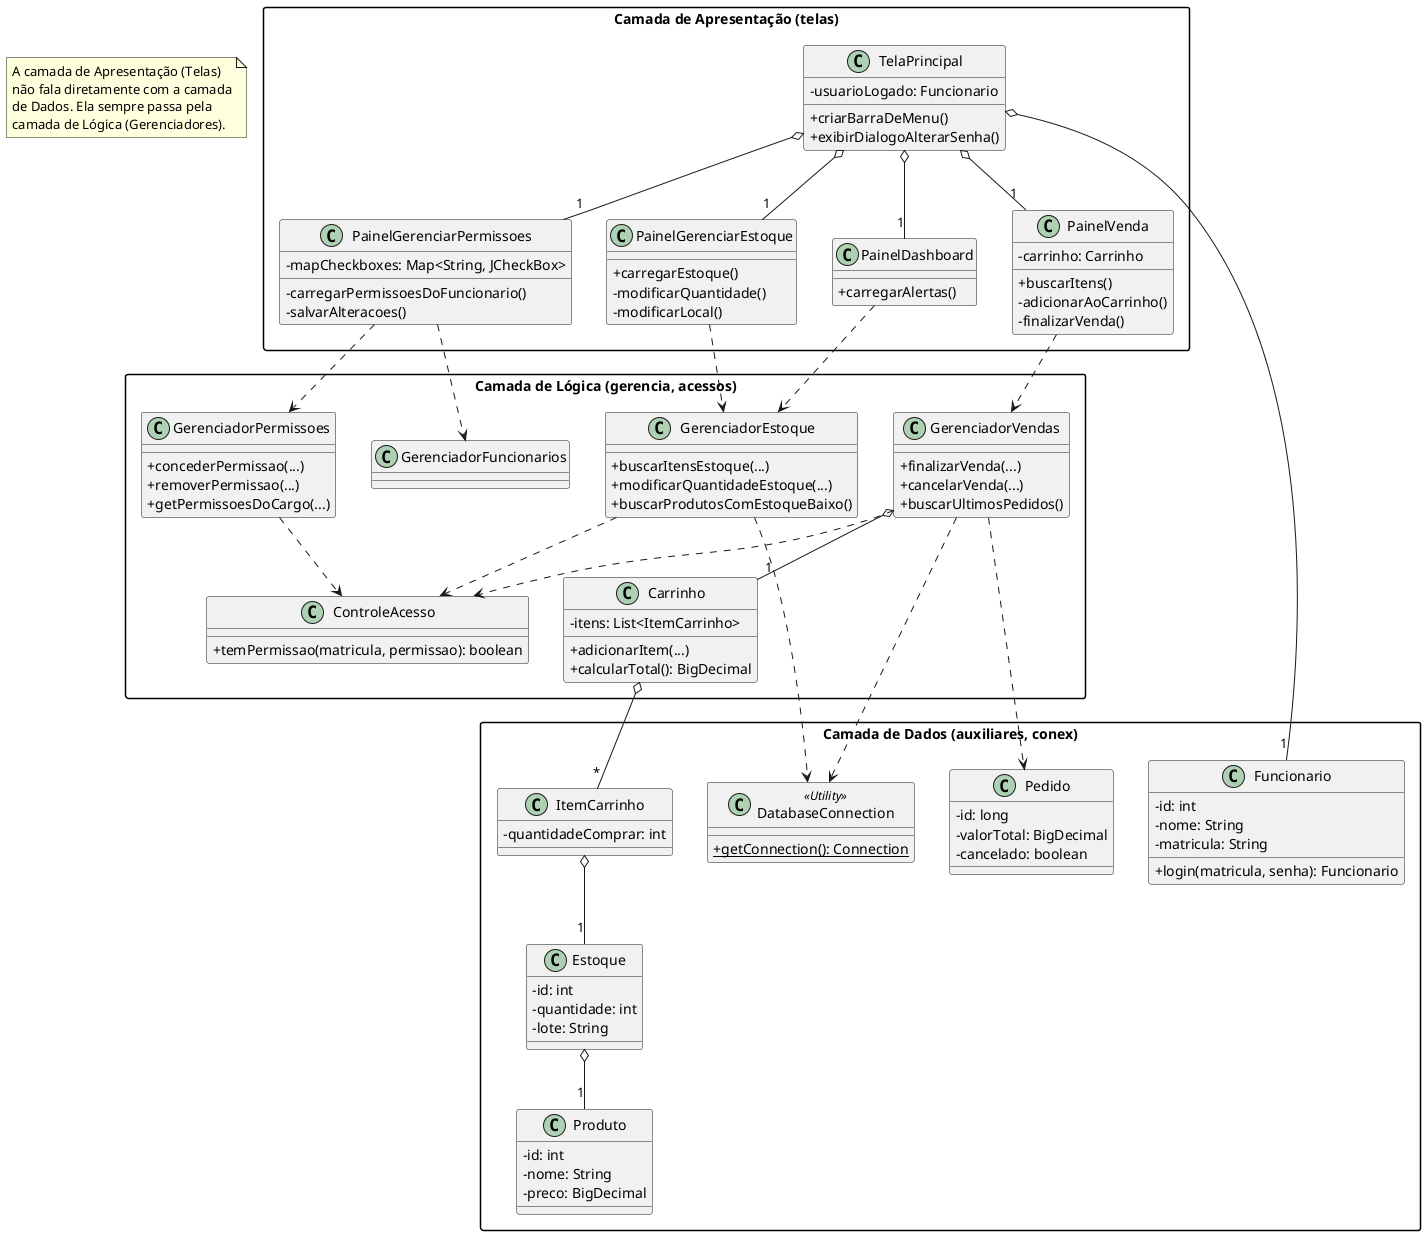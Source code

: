 @startuml classes
skinparam classAttributeIconSize 0
skinparam packageStyle rectangle

package "Camada de Apresentação (telas)" {
    class TelaPrincipal {
        - usuarioLogado: Funcionario
        + criarBarraDeMenu()
        + exibirDialogoAlterarSenha()
    }

    class PainelVenda {
        - carrinho: Carrinho
        + buscarItens()
        - adicionarAoCarrinho()
        - finalizarVenda()
    }
    
    class PainelGerenciarEstoque {
        + carregarEstoque()
        - modificarQuantidade()
        - modificarLocal()
    }

    class PainelDashboard {
        + carregarAlertas()
    }
    
    class PainelGerenciarPermissoes {
        - mapCheckboxes: Map<String, JCheckBox>
        - carregarPermissoesDoFuncionario()
        - salvarAlteracoes()
    }

    TelaPrincipal o-- "1" PainelVenda
    TelaPrincipal o-- "1" PainelGerenciarEstoque
    TelaPrincipal o-- "1" PainelDashboard
    TelaPrincipal o-- "1" PainelGerenciarPermissoes
}

package "Camada de Lógica (gerencia, acessos)" {
    class GerenciadorVendas {
        + finalizarVenda(...)
        + cancelarVenda(...)
        + buscarUltimosPedidos()
    }

    class GerenciadorEstoque {
        + buscarItensEstoque(...)
        + modificarQuantidadeEstoque(...)
        + buscarProdutosComEstoqueBaixo()
    }

    class GerenciadorPermissoes {
        + concederPermissao(...)
        + removerPermissao(...)
        + getPermissoesDoCargo(...)
    }

    class ControleAcesso {
        + temPermissao(matricula, permissao): boolean
    }
    
    class Carrinho {
        - itens: List<ItemCarrinho>
        + adicionarItem(...)
        + calcularTotal(): BigDecimal
    }

    PainelVenda ..> GerenciadorVendas
    PainelGerenciarEstoque ..> GerenciadorEstoque
    PainelDashboard ..> GerenciadorEstoque
    PainelGerenciarPermissoes ..> GerenciadorPermissoes
    PainelGerenciarPermissoes ..> GerenciadorFuncionarios
    
    GerenciadorVendas ..> ControleAcesso
    GerenciadorEstoque ..> ControleAcesso
    GerenciadorPermissoes ..> ControleAcesso
}

package "Camada de Dados (auxiliares, conex)" {
    class Funcionario {
        - id: int
        - nome: String
        - matricula: String
        + login(matricula, senha): Funcionario
    }
    
    class Estoque {
        - id: int
        - quantidade: int
        - lote: String
    }
    
    class Produto {
        - id: int
        - nome: String
        - preco: BigDecimal
    }
    
    class Pedido {
        - id: long
        - valorTotal: BigDecimal
        - cancelado: boolean
    }

    class ItemCarrinho {
        - quantidadeComprar: int
    }

    class DatabaseConnection <<Utility>> {
        + {static} getConnection(): Connection
    }
    
    GerenciadorVendas ..> DatabaseConnection
    GerenciadorEstoque ..> DatabaseConnection
    
    Carrinho o-- "*" ItemCarrinho
    ItemCarrinho o-- "1" Estoque
    Estoque o-- "1" Produto
    TelaPrincipal o-- "1" Funcionario
    GerenciadorVendas o-- "1" Carrinho
    GerenciadorVendas ..> Pedido
}

note "A camada de Apresentação (Telas)\nnão fala diretamente com a camada\nde Dados. Ela sempre passa pela\ncamada de Lógica (Gerenciadores)." as N1

@enduml